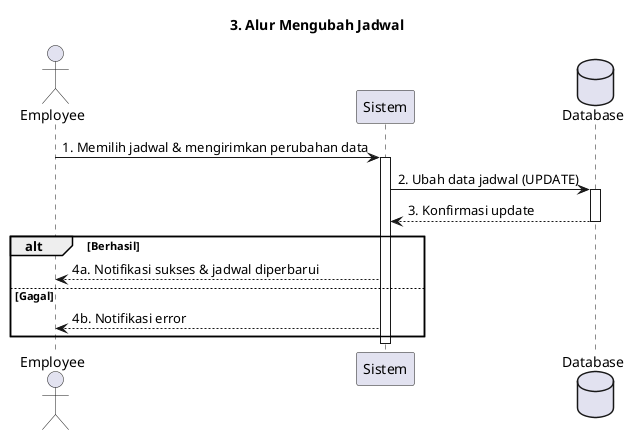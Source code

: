 @startuml
actor Employee
participant "Sistem" as System
database "Database" as DB

title 3. Alur Mengubah Jadwal

Employee -> System : 1. Memilih jadwal & mengirimkan perubahan data
activate System
System -> DB : 2. Ubah data jadwal (UPDATE)
activate DB
DB --> System : 3. Konfirmasi update
deactivate DB

alt Berhasil
    System --> Employee : 4a. Notifikasi sukses & jadwal diperbarui
else Gagal
    System --> Employee : 4b. Notifikasi error
end

deactivate System
@enduml